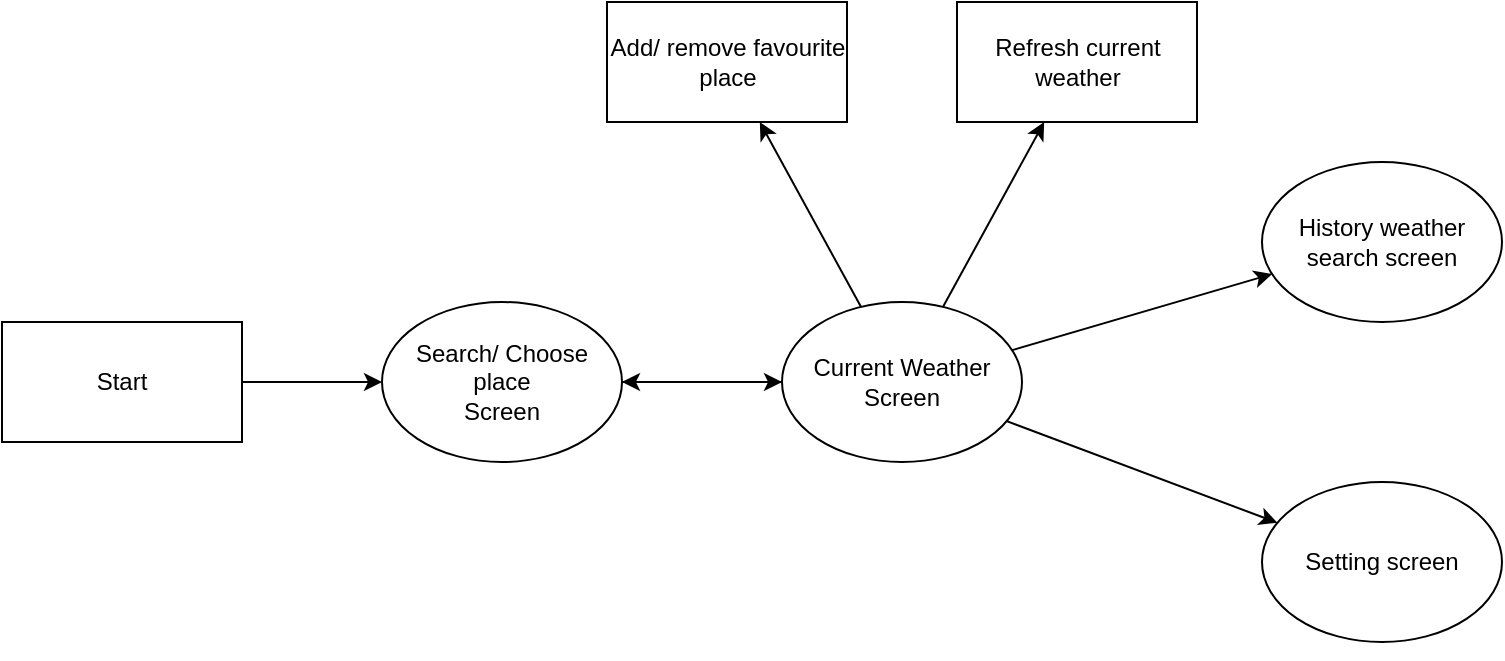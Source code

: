 <mxfile version="22.1.3" type="device">
  <diagram name="Page-1" id="hQhwubZtQegprM6H-kk2">
    <mxGraphModel dx="872" dy="439" grid="1" gridSize="10" guides="1" tooltips="1" connect="1" arrows="1" fold="1" page="1" pageScale="1" pageWidth="850" pageHeight="1100" math="0" shadow="0">
      <root>
        <mxCell id="0" />
        <mxCell id="1" parent="0" />
        <mxCell id="O9x8kro_rvWxOoWvcKmm-4" value="" style="edgeStyle=orthogonalEdgeStyle;rounded=0;orthogonalLoop=1;jettySize=auto;html=1;" edge="1" parent="1" source="O9x8kro_rvWxOoWvcKmm-2" target="O9x8kro_rvWxOoWvcKmm-3">
          <mxGeometry relative="1" as="geometry" />
        </mxCell>
        <mxCell id="O9x8kro_rvWxOoWvcKmm-2" value="Search/ Choose place&lt;br&gt;Screen" style="ellipse;whiteSpace=wrap;html=1;" vertex="1" parent="1">
          <mxGeometry x="240" y="270" width="120" height="80" as="geometry" />
        </mxCell>
        <mxCell id="O9x8kro_rvWxOoWvcKmm-8" style="edgeStyle=orthogonalEdgeStyle;rounded=0;orthogonalLoop=1;jettySize=auto;html=1;" edge="1" parent="1" source="O9x8kro_rvWxOoWvcKmm-3" target="O9x8kro_rvWxOoWvcKmm-2">
          <mxGeometry relative="1" as="geometry" />
        </mxCell>
        <mxCell id="O9x8kro_rvWxOoWvcKmm-11" value="" style="rounded=0;orthogonalLoop=1;jettySize=auto;html=1;" edge="1" parent="1" source="O9x8kro_rvWxOoWvcKmm-3" target="O9x8kro_rvWxOoWvcKmm-5">
          <mxGeometry relative="1" as="geometry" />
        </mxCell>
        <mxCell id="O9x8kro_rvWxOoWvcKmm-15" value="" style="rounded=0;orthogonalLoop=1;jettySize=auto;html=1;" edge="1" parent="1" source="O9x8kro_rvWxOoWvcKmm-3" target="O9x8kro_rvWxOoWvcKmm-14">
          <mxGeometry relative="1" as="geometry" />
        </mxCell>
        <mxCell id="O9x8kro_rvWxOoWvcKmm-17" style="rounded=0;orthogonalLoop=1;jettySize=auto;html=1;" edge="1" parent="1" source="O9x8kro_rvWxOoWvcKmm-3" target="O9x8kro_rvWxOoWvcKmm-16">
          <mxGeometry relative="1" as="geometry" />
        </mxCell>
        <mxCell id="O9x8kro_rvWxOoWvcKmm-19" style="rounded=0;orthogonalLoop=1;jettySize=auto;html=1;" edge="1" parent="1" source="O9x8kro_rvWxOoWvcKmm-3" target="O9x8kro_rvWxOoWvcKmm-18">
          <mxGeometry relative="1" as="geometry" />
        </mxCell>
        <mxCell id="O9x8kro_rvWxOoWvcKmm-3" value="Current Weather Screen" style="ellipse;whiteSpace=wrap;html=1;" vertex="1" parent="1">
          <mxGeometry x="440" y="270" width="120" height="80" as="geometry" />
        </mxCell>
        <mxCell id="O9x8kro_rvWxOoWvcKmm-5" value="Setting screen" style="ellipse;whiteSpace=wrap;html=1;" vertex="1" parent="1">
          <mxGeometry x="680" y="360" width="120" height="80" as="geometry" />
        </mxCell>
        <mxCell id="O9x8kro_rvWxOoWvcKmm-10" style="edgeStyle=orthogonalEdgeStyle;rounded=0;orthogonalLoop=1;jettySize=auto;html=1;" edge="1" parent="1" source="O9x8kro_rvWxOoWvcKmm-9" target="O9x8kro_rvWxOoWvcKmm-2">
          <mxGeometry relative="1" as="geometry" />
        </mxCell>
        <mxCell id="O9x8kro_rvWxOoWvcKmm-9" value="Start" style="rounded=0;whiteSpace=wrap;html=1;" vertex="1" parent="1">
          <mxGeometry x="50" y="280" width="120" height="60" as="geometry" />
        </mxCell>
        <mxCell id="O9x8kro_rvWxOoWvcKmm-14" value="Add/ remove favourite place" style="whiteSpace=wrap;html=1;" vertex="1" parent="1">
          <mxGeometry x="352.5" y="120" width="120" height="60" as="geometry" />
        </mxCell>
        <mxCell id="O9x8kro_rvWxOoWvcKmm-16" value="Refresh current weather" style="whiteSpace=wrap;html=1;" vertex="1" parent="1">
          <mxGeometry x="527.5" y="120" width="120" height="60" as="geometry" />
        </mxCell>
        <mxCell id="O9x8kro_rvWxOoWvcKmm-18" value="History weather search screen" style="ellipse;whiteSpace=wrap;html=1;" vertex="1" parent="1">
          <mxGeometry x="680" y="200" width="120" height="80" as="geometry" />
        </mxCell>
        <mxCell id="O9x8kro_rvWxOoWvcKmm-20" style="edgeStyle=orthogonalEdgeStyle;rounded=0;orthogonalLoop=1;jettySize=auto;html=1;exitX=0.5;exitY=1;exitDx=0;exitDy=0;" edge="1" parent="1" source="O9x8kro_rvWxOoWvcKmm-5" target="O9x8kro_rvWxOoWvcKmm-5">
          <mxGeometry relative="1" as="geometry" />
        </mxCell>
      </root>
    </mxGraphModel>
  </diagram>
</mxfile>
